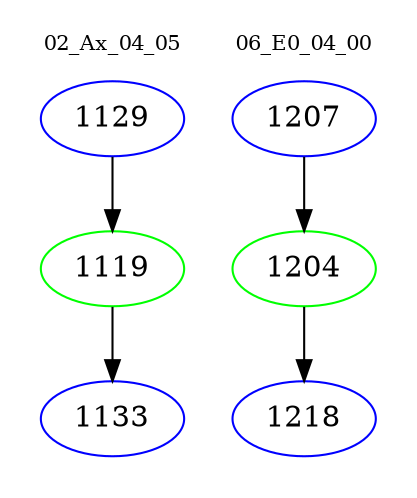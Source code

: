 digraph{
subgraph cluster_0 {
color = white
label = "02_Ax_04_05";
fontsize=10;
T0_1129 [label="1129", color="blue"]
T0_1129 -> T0_1119 [color="black"]
T0_1119 [label="1119", color="green"]
T0_1119 -> T0_1133 [color="black"]
T0_1133 [label="1133", color="blue"]
}
subgraph cluster_1 {
color = white
label = "06_E0_04_00";
fontsize=10;
T1_1207 [label="1207", color="blue"]
T1_1207 -> T1_1204 [color="black"]
T1_1204 [label="1204", color="green"]
T1_1204 -> T1_1218 [color="black"]
T1_1218 [label="1218", color="blue"]
}
}
